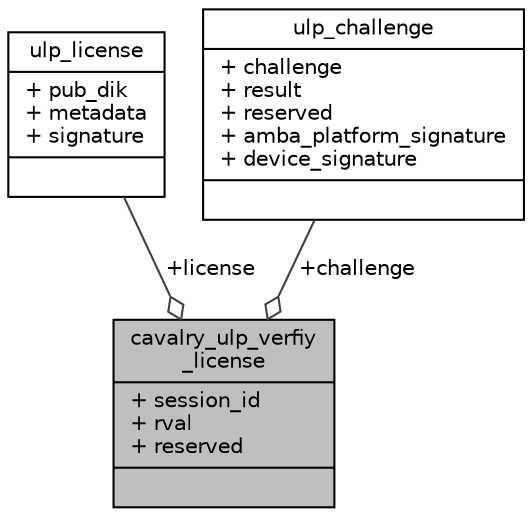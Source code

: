 digraph "cavalry_ulp_verfiy_license"
{
 // INTERACTIVE_SVG=YES
 // LATEX_PDF_SIZE
  bgcolor="transparent";
  edge [fontname="Helvetica",fontsize="10",labelfontname="Helvetica",labelfontsize="10"];
  node [fontname="Helvetica",fontsize="10",shape=record];
  Node1 [label="{cavalry_ulp_verfiy\l_license\n|+ session_id\l+ rval\l+ reserved\l|}",height=0.2,width=0.4,color="black", fillcolor="grey75", style="filled", fontcolor="black",tooltip=" "];
  Node2 -> Node1 [color="grey25",fontsize="10",style="solid",label=" +license" ,arrowhead="odiamond",fontname="Helvetica"];
  Node2 [label="{ulp_license\n|+ pub_dik\l+ metadata\l+ signature\l|}",height=0.2,width=0.4,color="black",URL="$d0/df1/structulp__license.html",tooltip=" "];
  Node3 -> Node1 [color="grey25",fontsize="10",style="solid",label=" +challenge" ,arrowhead="odiamond",fontname="Helvetica"];
  Node3 [label="{ulp_challenge\n|+ challenge\l+ result\l+ reserved\l+ amba_platform_signature\l+ device_signature\l|}",height=0.2,width=0.4,color="black",URL="$d6/d6e/structulp__challenge.html",tooltip=" "];
}
